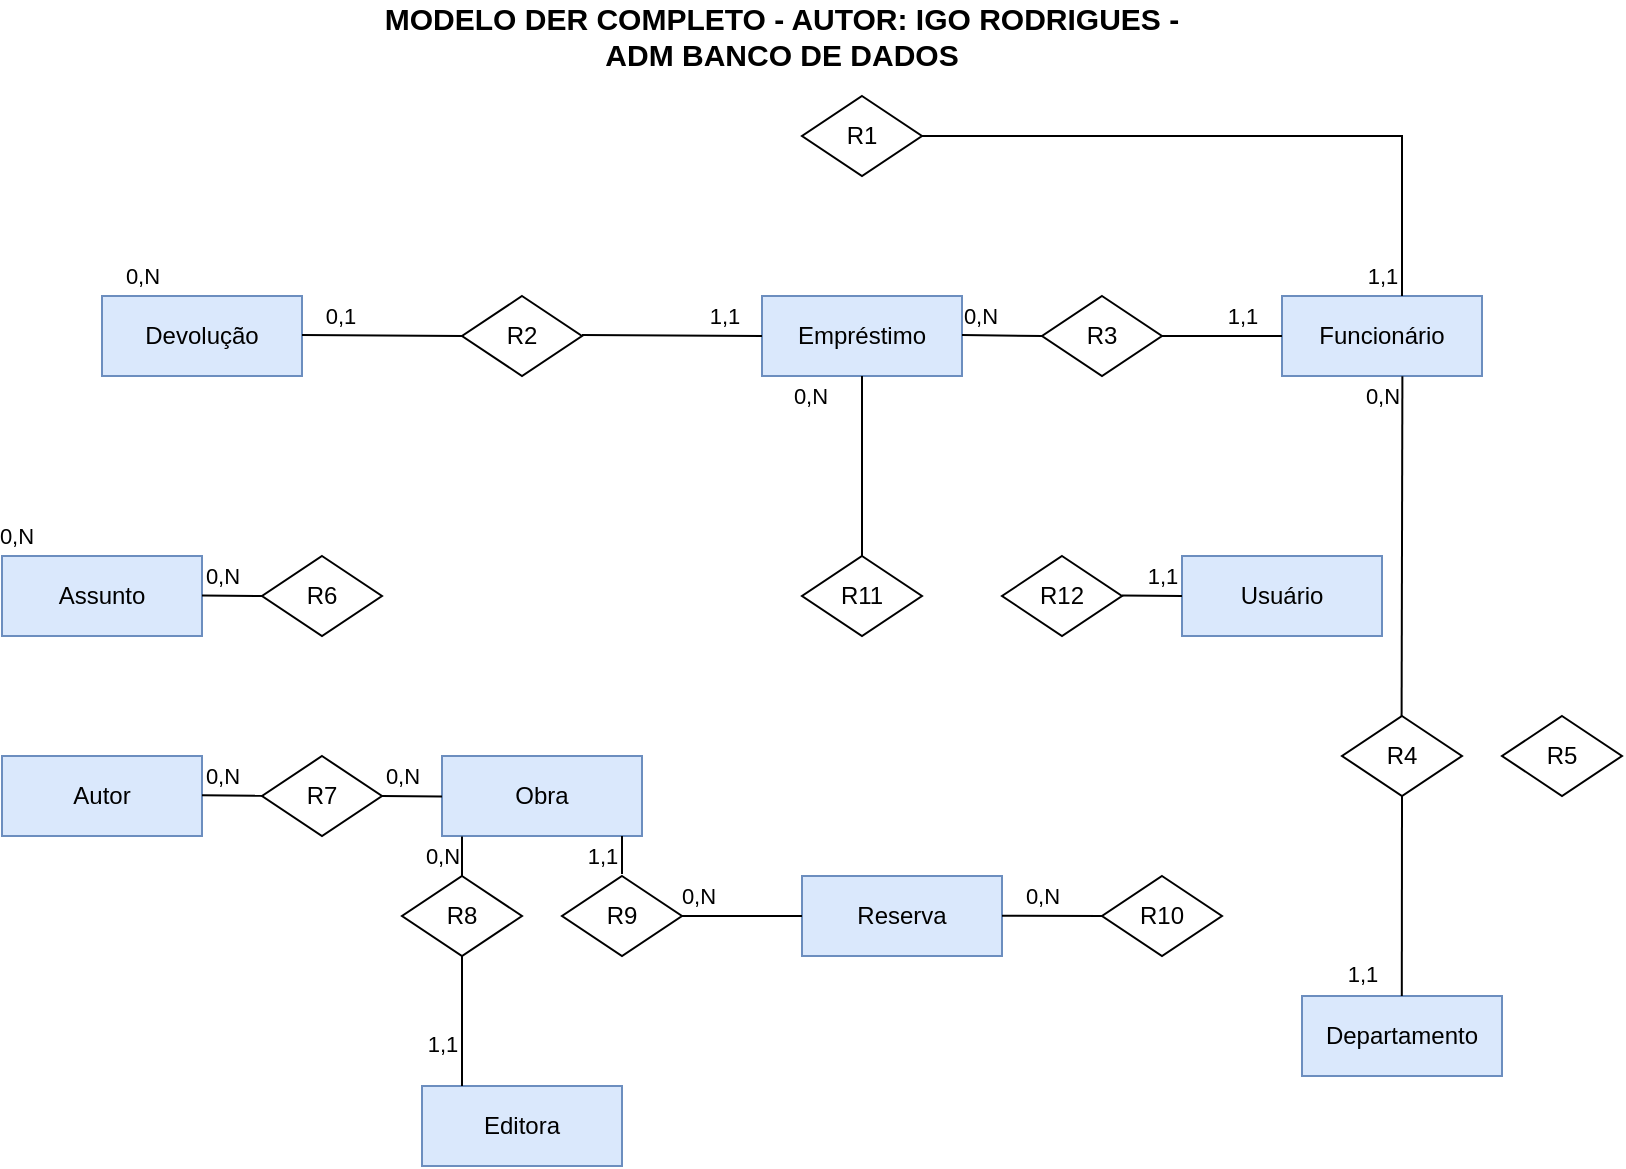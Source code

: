 <mxfile version="13.6.4" type="github">
  <diagram id="sxkPdNLgV4T2of8Bxe0q" name="Página-1">
    <mxGraphModel dx="496" dy="275" grid="1" gridSize="10" guides="1" tooltips="1" connect="1" arrows="1" fold="1" page="1" pageScale="1" pageWidth="827" pageHeight="1169" math="0" shadow="0">
      <root>
        <mxCell id="0" />
        <mxCell id="1" parent="0" />
        <mxCell id="IpgLhtcSPd8iix0qe7gb-1" value="Obra" style="whiteSpace=wrap;html=1;align=center;fillColor=#dae8fc;strokeColor=#6c8ebf;" vertex="1" parent="1">
          <mxGeometry x="230" y="400" width="100" height="40" as="geometry" />
        </mxCell>
        <mxCell id="IpgLhtcSPd8iix0qe7gb-2" value="Devolução" style="whiteSpace=wrap;html=1;align=center;fillColor=#dae8fc;strokeColor=#6c8ebf;" vertex="1" parent="1">
          <mxGeometry x="60" y="170" width="100" height="40" as="geometry" />
        </mxCell>
        <mxCell id="IpgLhtcSPd8iix0qe7gb-3" value="Editora" style="whiteSpace=wrap;html=1;align=center;fillColor=#dae8fc;strokeColor=#6c8ebf;" vertex="1" parent="1">
          <mxGeometry x="220" y="565" width="100" height="40" as="geometry" />
        </mxCell>
        <mxCell id="IpgLhtcSPd8iix0qe7gb-4" value="Empréstimo" style="whiteSpace=wrap;html=1;align=center;fillColor=#dae8fc;strokeColor=#6c8ebf;" vertex="1" parent="1">
          <mxGeometry x="390" y="170" width="100" height="40" as="geometry" />
        </mxCell>
        <mxCell id="IpgLhtcSPd8iix0qe7gb-5" value="Funcionário" style="whiteSpace=wrap;html=1;align=center;fillColor=#dae8fc;strokeColor=#6c8ebf;" vertex="1" parent="1">
          <mxGeometry x="650" y="170" width="100" height="40" as="geometry" />
        </mxCell>
        <mxCell id="IpgLhtcSPd8iix0qe7gb-6" value="Usuário" style="whiteSpace=wrap;html=1;align=center;fillColor=#dae8fc;strokeColor=#6c8ebf;" vertex="1" parent="1">
          <mxGeometry x="600" y="300" width="100" height="40" as="geometry" />
        </mxCell>
        <mxCell id="IpgLhtcSPd8iix0qe7gb-7" value="Reserva" style="whiteSpace=wrap;html=1;align=center;fillColor=#dae8fc;strokeColor=#6c8ebf;" vertex="1" parent="1">
          <mxGeometry x="410" y="460" width="100" height="40" as="geometry" />
        </mxCell>
        <mxCell id="IpgLhtcSPd8iix0qe7gb-8" value="Departamento" style="whiteSpace=wrap;html=1;align=center;fillColor=#dae8fc;strokeColor=#6c8ebf;" vertex="1" parent="1">
          <mxGeometry x="660" y="520" width="100" height="40" as="geometry" />
        </mxCell>
        <mxCell id="IpgLhtcSPd8iix0qe7gb-19" value="Assunto" style="whiteSpace=wrap;html=1;align=center;fillColor=#dae8fc;strokeColor=#6c8ebf;" vertex="1" parent="1">
          <mxGeometry x="10" y="300" width="100" height="40" as="geometry" />
        </mxCell>
        <mxCell id="IpgLhtcSPd8iix0qe7gb-22" value="Autor" style="whiteSpace=wrap;html=1;align=center;fillColor=#dae8fc;strokeColor=#6c8ebf;" vertex="1" parent="1">
          <mxGeometry x="10" y="400" width="100" height="40" as="geometry" />
        </mxCell>
        <mxCell id="IpgLhtcSPd8iix0qe7gb-27" value="MODELO DER COMPLETO - AUTOR: IGO RODRIGUES - &lt;br&gt;ADM BANCO DE DADOS" style="text;html=1;strokeColor=none;fillColor=none;align=center;verticalAlign=middle;whiteSpace=wrap;rounded=0;fontStyle=1;fontSize=15;" vertex="1" parent="1">
          <mxGeometry x="140" y="30" width="520" height="20" as="geometry" />
        </mxCell>
        <mxCell id="IpgLhtcSPd8iix0qe7gb-31" value="R2" style="shape=rhombus;perimeter=rhombusPerimeter;whiteSpace=wrap;html=1;align=center;" vertex="1" parent="1">
          <mxGeometry x="240" y="170" width="60" height="40" as="geometry" />
        </mxCell>
        <mxCell id="IpgLhtcSPd8iix0qe7gb-36" value="R7" style="shape=rhombus;perimeter=rhombusPerimeter;whiteSpace=wrap;html=1;align=center;" vertex="1" parent="1">
          <mxGeometry x="140" y="400" width="60" height="40" as="geometry" />
        </mxCell>
        <mxCell id="IpgLhtcSPd8iix0qe7gb-37" value="R6" style="shape=rhombus;perimeter=rhombusPerimeter;whiteSpace=wrap;html=1;align=center;" vertex="1" parent="1">
          <mxGeometry x="140" y="300" width="60" height="40" as="geometry" />
        </mxCell>
        <mxCell id="IpgLhtcSPd8iix0qe7gb-38" value="R11" style="shape=rhombus;perimeter=rhombusPerimeter;whiteSpace=wrap;html=1;align=center;" vertex="1" parent="1">
          <mxGeometry x="410" y="300" width="60" height="40" as="geometry" />
        </mxCell>
        <mxCell id="IpgLhtcSPd8iix0qe7gb-39" value="R12" style="shape=rhombus;perimeter=rhombusPerimeter;whiteSpace=wrap;html=1;align=center;" vertex="1" parent="1">
          <mxGeometry x="510" y="300" width="60" height="40" as="geometry" />
        </mxCell>
        <mxCell id="IpgLhtcSPd8iix0qe7gb-40" value="R4" style="shape=rhombus;perimeter=rhombusPerimeter;whiteSpace=wrap;html=1;align=center;" vertex="1" parent="1">
          <mxGeometry x="680" y="380" width="60" height="40" as="geometry" />
        </mxCell>
        <mxCell id="IpgLhtcSPd8iix0qe7gb-41" value="R5" style="shape=rhombus;perimeter=rhombusPerimeter;whiteSpace=wrap;html=1;align=center;" vertex="1" parent="1">
          <mxGeometry x="760" y="380" width="60" height="40" as="geometry" />
        </mxCell>
        <mxCell id="IpgLhtcSPd8iix0qe7gb-42" value="R10" style="shape=rhombus;perimeter=rhombusPerimeter;whiteSpace=wrap;html=1;align=center;" vertex="1" parent="1">
          <mxGeometry x="560" y="460" width="60" height="40" as="geometry" />
        </mxCell>
        <mxCell id="IpgLhtcSPd8iix0qe7gb-43" value="R8" style="shape=rhombus;perimeter=rhombusPerimeter;whiteSpace=wrap;html=1;align=center;" vertex="1" parent="1">
          <mxGeometry x="210" y="460" width="60" height="40" as="geometry" />
        </mxCell>
        <mxCell id="IpgLhtcSPd8iix0qe7gb-44" value="R9" style="shape=rhombus;perimeter=rhombusPerimeter;whiteSpace=wrap;html=1;align=center;" vertex="1" parent="1">
          <mxGeometry x="290" y="460" width="60" height="40" as="geometry" />
        </mxCell>
        <mxCell id="IpgLhtcSPd8iix0qe7gb-45" value="R3" style="shape=rhombus;perimeter=rhombusPerimeter;whiteSpace=wrap;html=1;align=center;" vertex="1" parent="1">
          <mxGeometry x="530" y="170" width="60" height="40" as="geometry" />
        </mxCell>
        <mxCell id="IpgLhtcSPd8iix0qe7gb-46" value="R1" style="shape=rhombus;perimeter=rhombusPerimeter;whiteSpace=wrap;html=1;align=center;" vertex="1" parent="1">
          <mxGeometry x="410" y="70" width="60" height="40" as="geometry" />
        </mxCell>
        <mxCell id="IpgLhtcSPd8iix0qe7gb-48" value="" style="endArrow=none;html=1;rounded=0;" edge="1" parent="1">
          <mxGeometry relative="1" as="geometry">
            <mxPoint x="160" y="189.5" as="sourcePoint" />
            <mxPoint x="240" y="190" as="targetPoint" />
          </mxGeometry>
        </mxCell>
        <mxCell id="IpgLhtcSPd8iix0qe7gb-49" value="0,1" style="edgeLabel;html=1;align=center;verticalAlign=middle;resizable=0;points=[];" vertex="1" connectable="0" parent="IpgLhtcSPd8iix0qe7gb-48">
          <mxGeometry x="-0.475" y="2" relative="1" as="geometry">
            <mxPoint x="-2" y="-8" as="offset" />
          </mxGeometry>
        </mxCell>
        <mxCell id="IpgLhtcSPd8iix0qe7gb-52" value="0,N" style="edgeLabel;html=1;align=center;verticalAlign=middle;resizable=0;points=[];" vertex="1" connectable="0" parent="IpgLhtcSPd8iix0qe7gb-48">
          <mxGeometry x="-0.475" y="2" relative="1" as="geometry">
            <mxPoint x="-101.01" y="-27.63" as="offset" />
          </mxGeometry>
        </mxCell>
        <mxCell id="IpgLhtcSPd8iix0qe7gb-50" value="" style="endArrow=none;html=1;rounded=0;" edge="1" parent="1">
          <mxGeometry relative="1" as="geometry">
            <mxPoint x="300" y="189.5" as="sourcePoint" />
            <mxPoint x="380" y="190" as="targetPoint" />
            <Array as="points">
              <mxPoint x="390" y="190" />
            </Array>
          </mxGeometry>
        </mxCell>
        <mxCell id="IpgLhtcSPd8iix0qe7gb-51" value="1,1" style="edgeLabel;html=1;align=center;verticalAlign=middle;resizable=0;points=[];" vertex="1" connectable="0" parent="IpgLhtcSPd8iix0qe7gb-50">
          <mxGeometry x="-0.475" y="2" relative="1" as="geometry">
            <mxPoint x="43.99" y="-8" as="offset" />
          </mxGeometry>
        </mxCell>
        <mxCell id="IpgLhtcSPd8iix0qe7gb-55" value="" style="endArrow=none;html=1;rounded=0;" edge="1" parent="1">
          <mxGeometry relative="1" as="geometry">
            <mxPoint x="490" y="189.5" as="sourcePoint" />
            <mxPoint x="530" y="190" as="targetPoint" />
          </mxGeometry>
        </mxCell>
        <mxCell id="IpgLhtcSPd8iix0qe7gb-56" value="0,N" style="edgeLabel;html=1;align=center;verticalAlign=middle;resizable=0;points=[];" vertex="1" connectable="0" parent="IpgLhtcSPd8iix0qe7gb-55">
          <mxGeometry x="-0.475" y="2" relative="1" as="geometry">
            <mxPoint x="-2" y="-8" as="offset" />
          </mxGeometry>
        </mxCell>
        <mxCell id="IpgLhtcSPd8iix0qe7gb-58" value="" style="endArrow=none;html=1;rounded=0;entryX=0;entryY=0.5;entryDx=0;entryDy=0;exitX=1;exitY=0.5;exitDx=0;exitDy=0;" edge="1" parent="1" source="IpgLhtcSPd8iix0qe7gb-45" target="IpgLhtcSPd8iix0qe7gb-5">
          <mxGeometry relative="1" as="geometry">
            <mxPoint x="500" y="199.5" as="sourcePoint" />
            <mxPoint x="540" y="200" as="targetPoint" />
          </mxGeometry>
        </mxCell>
        <mxCell id="IpgLhtcSPd8iix0qe7gb-59" value="1,1" style="edgeLabel;html=1;align=center;verticalAlign=middle;resizable=0;points=[];" vertex="1" connectable="0" parent="IpgLhtcSPd8iix0qe7gb-58">
          <mxGeometry x="-0.475" y="2" relative="1" as="geometry">
            <mxPoint x="24" y="-8" as="offset" />
          </mxGeometry>
        </mxCell>
        <mxCell id="IpgLhtcSPd8iix0qe7gb-63" value="" style="endArrow=none;html=1;rounded=0;exitX=1;exitY=0.5;exitDx=0;exitDy=0;" edge="1" parent="1">
          <mxGeometry relative="1" as="geometry">
            <mxPoint x="570" y="319.8" as="sourcePoint" />
            <mxPoint x="600" y="320" as="targetPoint" />
          </mxGeometry>
        </mxCell>
        <mxCell id="IpgLhtcSPd8iix0qe7gb-64" value="1,1" style="edgeLabel;html=1;align=center;verticalAlign=middle;resizable=0;points=[];" vertex="1" connectable="0" parent="IpgLhtcSPd8iix0qe7gb-63">
          <mxGeometry x="-0.475" y="2" relative="1" as="geometry">
            <mxPoint x="11.99" y="-8" as="offset" />
          </mxGeometry>
        </mxCell>
        <mxCell id="IpgLhtcSPd8iix0qe7gb-65" value="" style="endArrow=none;html=1;rounded=0;exitX=0.5;exitY=1;exitDx=0;exitDy=0;" edge="1" parent="1" source="IpgLhtcSPd8iix0qe7gb-4" target="IpgLhtcSPd8iix0qe7gb-38">
          <mxGeometry relative="1" as="geometry">
            <mxPoint x="440" y="220" as="sourcePoint" />
            <mxPoint x="480" y="220.5" as="targetPoint" />
          </mxGeometry>
        </mxCell>
        <mxCell id="IpgLhtcSPd8iix0qe7gb-66" value="0,N" style="edgeLabel;html=1;align=center;verticalAlign=middle;resizable=0;points=[];" vertex="1" connectable="0" parent="IpgLhtcSPd8iix0qe7gb-65">
          <mxGeometry x="-0.475" y="2" relative="1" as="geometry">
            <mxPoint x="-28" y="-13.6" as="offset" />
          </mxGeometry>
        </mxCell>
        <mxCell id="IpgLhtcSPd8iix0qe7gb-67" value="" style="endArrow=none;html=1;rounded=0;" edge="1" parent="1">
          <mxGeometry relative="1" as="geometry">
            <mxPoint x="110" y="319.75" as="sourcePoint" />
            <mxPoint x="140" y="320" as="targetPoint" />
          </mxGeometry>
        </mxCell>
        <mxCell id="IpgLhtcSPd8iix0qe7gb-68" value="0,N" style="edgeLabel;html=1;align=center;verticalAlign=middle;resizable=0;points=[];" vertex="1" connectable="0" parent="IpgLhtcSPd8iix0qe7gb-67">
          <mxGeometry x="-0.475" y="2" relative="1" as="geometry">
            <mxPoint x="1.98" y="-8" as="offset" />
          </mxGeometry>
        </mxCell>
        <mxCell id="IpgLhtcSPd8iix0qe7gb-69" value="0,N" style="edgeLabel;html=1;align=center;verticalAlign=middle;resizable=0;points=[];" vertex="1" connectable="0" parent="IpgLhtcSPd8iix0qe7gb-67">
          <mxGeometry x="-0.475" y="2" relative="1" as="geometry">
            <mxPoint x="-101.01" y="-27.63" as="offset" />
          </mxGeometry>
        </mxCell>
        <mxCell id="IpgLhtcSPd8iix0qe7gb-70" value="" style="endArrow=none;html=1;rounded=0;" edge="1" parent="1">
          <mxGeometry relative="1" as="geometry">
            <mxPoint x="110" y="419.6" as="sourcePoint" />
            <mxPoint x="140" y="419.85" as="targetPoint" />
          </mxGeometry>
        </mxCell>
        <mxCell id="IpgLhtcSPd8iix0qe7gb-71" value="0,N" style="edgeLabel;html=1;align=center;verticalAlign=middle;resizable=0;points=[];" vertex="1" connectable="0" parent="IpgLhtcSPd8iix0qe7gb-70">
          <mxGeometry x="-0.475" y="2" relative="1" as="geometry">
            <mxPoint x="1.98" y="-8" as="offset" />
          </mxGeometry>
        </mxCell>
        <mxCell id="IpgLhtcSPd8iix0qe7gb-73" value="" style="endArrow=none;html=1;rounded=0;" edge="1" parent="1">
          <mxGeometry relative="1" as="geometry">
            <mxPoint x="200" y="420" as="sourcePoint" />
            <mxPoint x="230" y="420.25" as="targetPoint" />
          </mxGeometry>
        </mxCell>
        <mxCell id="IpgLhtcSPd8iix0qe7gb-74" value="0,N" style="edgeLabel;html=1;align=center;verticalAlign=middle;resizable=0;points=[];" vertex="1" connectable="0" parent="IpgLhtcSPd8iix0qe7gb-73">
          <mxGeometry x="-0.475" y="2" relative="1" as="geometry">
            <mxPoint x="1.98" y="-8" as="offset" />
          </mxGeometry>
        </mxCell>
        <mxCell id="IpgLhtcSPd8iix0qe7gb-76" value="" style="endArrow=none;html=1;rounded=0;" edge="1" parent="1" source="IpgLhtcSPd8iix0qe7gb-43">
          <mxGeometry relative="1" as="geometry">
            <mxPoint x="210" y="440" as="sourcePoint" />
            <mxPoint x="240" y="440.25" as="targetPoint" />
          </mxGeometry>
        </mxCell>
        <mxCell id="IpgLhtcSPd8iix0qe7gb-77" value="0,N" style="edgeLabel;html=1;align=center;verticalAlign=middle;resizable=0;points=[];" vertex="1" connectable="0" parent="IpgLhtcSPd8iix0qe7gb-76">
          <mxGeometry x="-0.475" y="2" relative="1" as="geometry">
            <mxPoint x="-8" y="-4.8" as="offset" />
          </mxGeometry>
        </mxCell>
        <mxCell id="IpgLhtcSPd8iix0qe7gb-78" value="" style="endArrow=none;html=1;rounded=0;" edge="1" parent="1">
          <mxGeometry relative="1" as="geometry">
            <mxPoint x="320" y="459" as="sourcePoint" />
            <mxPoint x="320" y="440" as="targetPoint" />
          </mxGeometry>
        </mxCell>
        <mxCell id="IpgLhtcSPd8iix0qe7gb-79" value="1,1" style="edgeLabel;html=1;align=center;verticalAlign=middle;resizable=0;points=[];" vertex="1" connectable="0" parent="IpgLhtcSPd8iix0qe7gb-78">
          <mxGeometry x="-0.475" y="2" relative="1" as="geometry">
            <mxPoint x="-8" y="-4.2" as="offset" />
          </mxGeometry>
        </mxCell>
        <mxCell id="IpgLhtcSPd8iix0qe7gb-80" value="" style="endArrow=none;html=1;rounded=0;entryX=0.5;entryY=1;entryDx=0;entryDy=0;" edge="1" parent="1" target="IpgLhtcSPd8iix0qe7gb-43">
          <mxGeometry relative="1" as="geometry">
            <mxPoint x="240" y="565" as="sourcePoint" />
            <mxPoint x="240" y="506" as="targetPoint" />
          </mxGeometry>
        </mxCell>
        <mxCell id="IpgLhtcSPd8iix0qe7gb-81" value="1,1" style="edgeLabel;html=1;align=center;verticalAlign=middle;resizable=0;points=[];" vertex="1" connectable="0" parent="IpgLhtcSPd8iix0qe7gb-80">
          <mxGeometry x="-0.475" y="2" relative="1" as="geometry">
            <mxPoint x="-8" y="-4.2" as="offset" />
          </mxGeometry>
        </mxCell>
        <mxCell id="IpgLhtcSPd8iix0qe7gb-82" value="" style="endArrow=none;html=1;rounded=0;entryX=0;entryY=0.5;entryDx=0;entryDy=0;exitX=1;exitY=0.5;exitDx=0;exitDy=0;" edge="1" parent="1" source="IpgLhtcSPd8iix0qe7gb-44" target="IpgLhtcSPd8iix0qe7gb-7">
          <mxGeometry relative="1" as="geometry">
            <mxPoint x="353" y="480" as="sourcePoint" />
            <mxPoint x="360" y="470.13" as="targetPoint" />
          </mxGeometry>
        </mxCell>
        <mxCell id="IpgLhtcSPd8iix0qe7gb-83" value="0,N" style="edgeLabel;html=1;align=center;verticalAlign=middle;resizable=0;points=[];" vertex="1" connectable="0" parent="IpgLhtcSPd8iix0qe7gb-82">
          <mxGeometry x="-0.475" y="2" relative="1" as="geometry">
            <mxPoint x="-8" y="-8" as="offset" />
          </mxGeometry>
        </mxCell>
        <mxCell id="IpgLhtcSPd8iix0qe7gb-84" value="" style="endArrow=none;html=1;rounded=0;exitX=1;exitY=0.5;exitDx=0;exitDy=0;" edge="1" parent="1">
          <mxGeometry relative="1" as="geometry">
            <mxPoint x="510.0" y="479.86" as="sourcePoint" />
            <mxPoint x="560" y="480" as="targetPoint" />
          </mxGeometry>
        </mxCell>
        <mxCell id="IpgLhtcSPd8iix0qe7gb-85" value="0,N" style="edgeLabel;html=1;align=center;verticalAlign=middle;resizable=0;points=[];" vertex="1" connectable="0" parent="IpgLhtcSPd8iix0qe7gb-84">
          <mxGeometry x="-0.475" y="2" relative="1" as="geometry">
            <mxPoint x="6.94" y="-8" as="offset" />
          </mxGeometry>
        </mxCell>
        <mxCell id="IpgLhtcSPd8iix0qe7gb-86" value="" style="endArrow=none;html=1;rounded=0;entryX=0.5;entryY=1;entryDx=0;entryDy=0;" edge="1" parent="1" target="IpgLhtcSPd8iix0qe7gb-40">
          <mxGeometry relative="1" as="geometry">
            <mxPoint x="709.9" y="520" as="sourcePoint" />
            <mxPoint x="709.9" y="423.14" as="targetPoint" />
          </mxGeometry>
        </mxCell>
        <mxCell id="IpgLhtcSPd8iix0qe7gb-87" value="1,1" style="edgeLabel;html=1;align=center;verticalAlign=middle;resizable=0;points=[];" vertex="1" connectable="0" parent="IpgLhtcSPd8iix0qe7gb-86">
          <mxGeometry x="-0.475" y="2" relative="1" as="geometry">
            <mxPoint x="-18" y="15.44" as="offset" />
          </mxGeometry>
        </mxCell>
        <mxCell id="IpgLhtcSPd8iix0qe7gb-89" value="" style="endArrow=none;html=1;rounded=0;entryX=0.602;entryY=1.002;entryDx=0;entryDy=0;entryPerimeter=0;" edge="1" parent="1" target="IpgLhtcSPd8iix0qe7gb-5">
          <mxGeometry relative="1" as="geometry">
            <mxPoint x="709.8" y="380" as="sourcePoint" />
            <mxPoint x="709.9" y="280" as="targetPoint" />
          </mxGeometry>
        </mxCell>
        <mxCell id="IpgLhtcSPd8iix0qe7gb-90" value="0,N" style="edgeLabel;html=1;align=center;verticalAlign=middle;resizable=0;points=[];" vertex="1" connectable="0" parent="IpgLhtcSPd8iix0qe7gb-89">
          <mxGeometry x="-0.475" y="2" relative="1" as="geometry">
            <mxPoint x="-8.01" y="-115.99" as="offset" />
          </mxGeometry>
        </mxCell>
        <mxCell id="IpgLhtcSPd8iix0qe7gb-91" value="" style="endArrow=none;html=1;rounded=0;exitX=1;exitY=0.5;exitDx=0;exitDy=0;entryX=0.6;entryY=0;entryDx=0;entryDy=0;entryPerimeter=0;" edge="1" parent="1" source="IpgLhtcSPd8iix0qe7gb-46" target="IpgLhtcSPd8iix0qe7gb-5">
          <mxGeometry relative="1" as="geometry">
            <mxPoint x="540" y="90" as="sourcePoint" />
            <mxPoint x="540" y="200" as="targetPoint" />
            <Array as="points">
              <mxPoint x="710" y="90" />
            </Array>
          </mxGeometry>
        </mxCell>
        <mxCell id="IpgLhtcSPd8iix0qe7gb-92" value="1,1" style="edgeLabel;html=1;align=center;verticalAlign=middle;resizable=0;points=[];" vertex="1" connectable="0" parent="IpgLhtcSPd8iix0qe7gb-91">
          <mxGeometry x="-0.475" y="2" relative="1" as="geometry">
            <mxPoint x="146" y="72" as="offset" />
          </mxGeometry>
        </mxCell>
      </root>
    </mxGraphModel>
  </diagram>
</mxfile>
